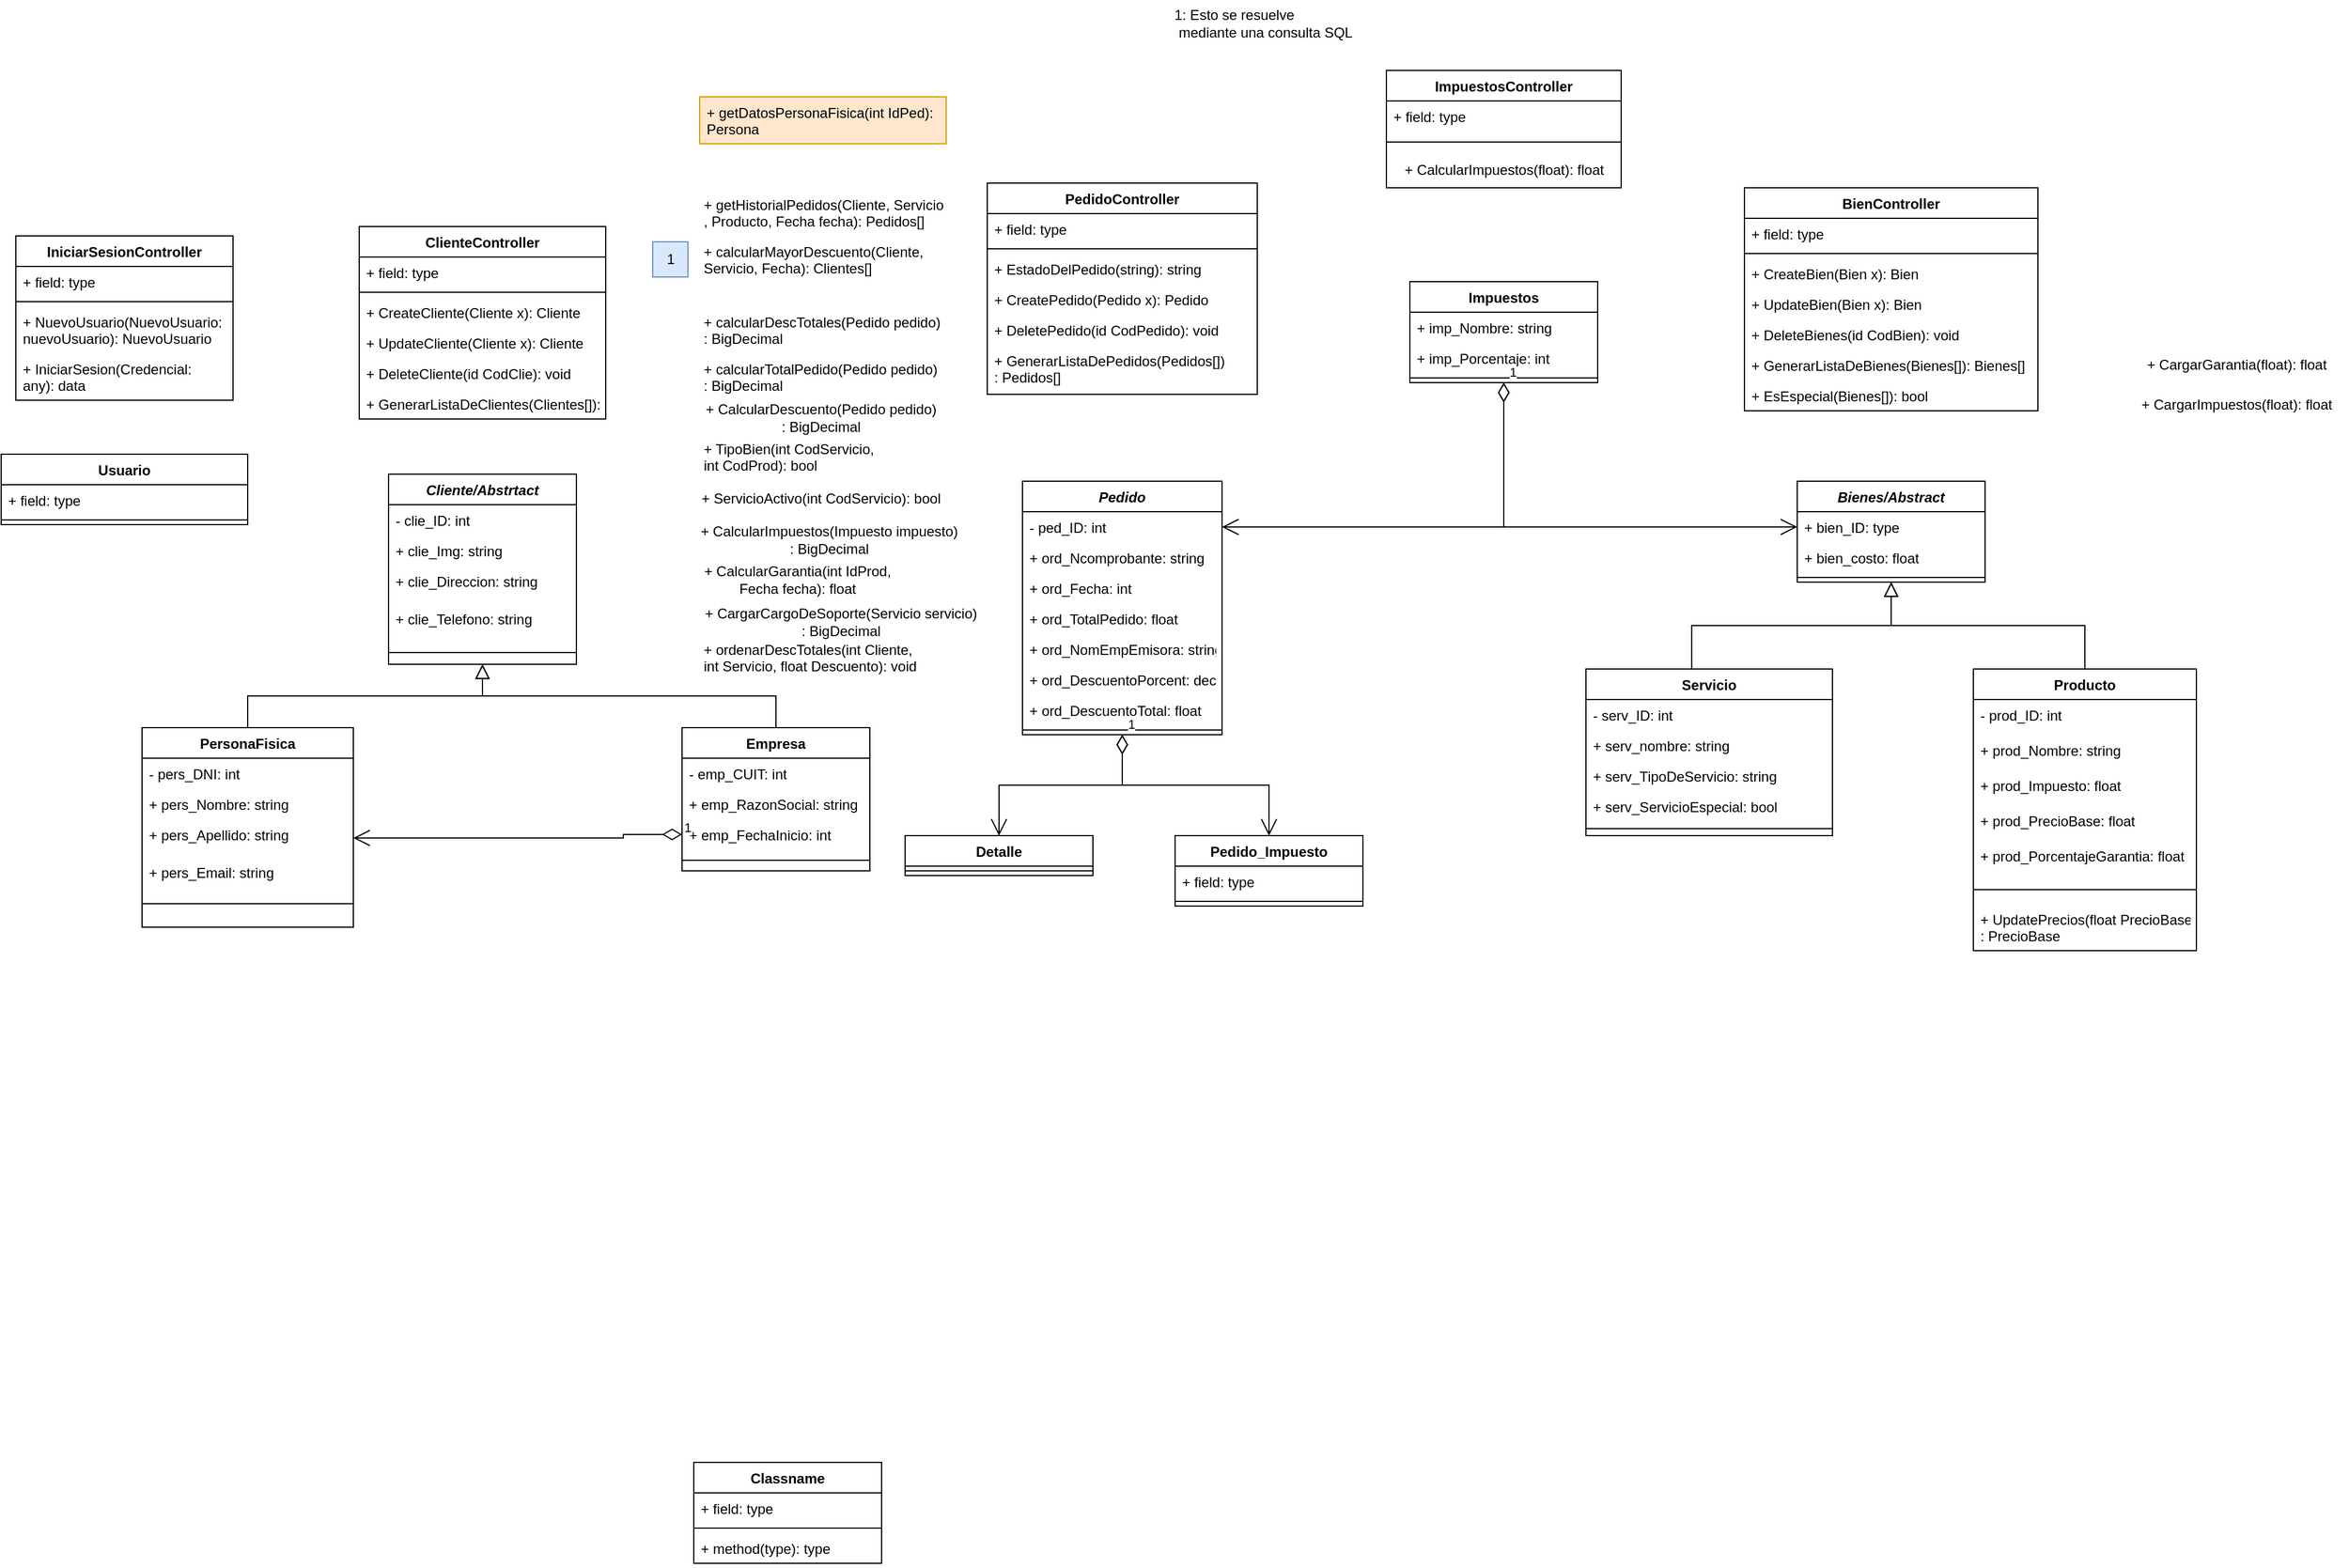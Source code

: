 <mxfile version="20.6.0" type="device"><diagram id="C5RBs43oDa-KdzZeNtuy" name="Proyecto-SistAdministracion"><mxGraphModel dx="2166" dy="1782" grid="1" gridSize="10" guides="1" tooltips="1" connect="1" arrows="1" fold="1" page="1" pageScale="1" pageWidth="827" pageHeight="1169" math="0" shadow="0"><root><mxCell id="WIyWlLk6GJQsqaUBKTNV-0"/><mxCell id="WIyWlLk6GJQsqaUBKTNV-1" parent="WIyWlLk6GJQsqaUBKTNV-0"/><mxCell id="zkfFHV4jXpPFQw0GAbJ--0" value="Cliente/Abstrtact" style="swimlane;fontStyle=3;align=center;verticalAlign=top;childLayout=stackLayout;horizontal=1;startSize=26;horizontalStack=0;resizeParent=1;resizeLast=0;collapsible=1;marginBottom=0;rounded=0;shadow=0;strokeWidth=1;" parent="WIyWlLk6GJQsqaUBKTNV-1" vertex="1"><mxGeometry x="180" y="4" width="160" height="162" as="geometry"><mxRectangle x="230" y="140" width="160" height="26" as="alternateBounds"/></mxGeometry></mxCell><mxCell id="zkfFHV4jXpPFQw0GAbJ--1" value="- clie_ID: int&#10;" style="text;align=left;verticalAlign=top;spacingLeft=4;spacingRight=4;overflow=hidden;rotatable=0;points=[[0,0.5],[1,0.5]];portConstraint=eastwest;" parent="zkfFHV4jXpPFQw0GAbJ--0" vertex="1"><mxGeometry y="26" width="160" height="26" as="geometry"/></mxCell><mxCell id="AiGatgj8l9ZK7ls89pq--1" value="+ clie_Img: string" style="text;align=left;verticalAlign=top;spacingLeft=4;spacingRight=4;overflow=hidden;rotatable=0;points=[[0,0.5],[1,0.5]];portConstraint=eastwest;rounded=0;shadow=0;html=0;" parent="zkfFHV4jXpPFQw0GAbJ--0" vertex="1"><mxGeometry y="52" width="160" height="26" as="geometry"/></mxCell><mxCell id="AiGatgj8l9ZK7ls89pq--49" value="+ clie_Direccion: string" style="text;align=left;verticalAlign=top;spacingLeft=4;spacingRight=4;overflow=hidden;rotatable=0;points=[[0,0.5],[1,0.5]];portConstraint=eastwest;rounded=0;shadow=0;html=0;" parent="zkfFHV4jXpPFQw0GAbJ--0" vertex="1"><mxGeometry y="78" width="160" height="32" as="geometry"/></mxCell><mxCell id="AiGatgj8l9ZK7ls89pq--50" value="+ clie_Telefono: string" style="text;align=left;verticalAlign=top;spacingLeft=4;spacingRight=4;overflow=hidden;rotatable=0;points=[[0,0.5],[1,0.5]];portConstraint=eastwest;rounded=0;shadow=0;html=0;" parent="zkfFHV4jXpPFQw0GAbJ--0" vertex="1"><mxGeometry y="110" width="160" height="32" as="geometry"/></mxCell><mxCell id="zkfFHV4jXpPFQw0GAbJ--4" value="" style="line;html=1;strokeWidth=1;align=left;verticalAlign=middle;spacingTop=-1;spacingLeft=3;spacingRight=3;rotatable=0;labelPosition=right;points=[];portConstraint=eastwest;" parent="zkfFHV4jXpPFQw0GAbJ--0" vertex="1"><mxGeometry y="142" width="160" height="20" as="geometry"/></mxCell><mxCell id="zkfFHV4jXpPFQw0GAbJ--6" value="PersonaFisica" style="swimlane;fontStyle=1;align=center;verticalAlign=top;childLayout=stackLayout;horizontal=1;startSize=26;horizontalStack=0;resizeParent=1;resizeLast=0;collapsible=1;marginBottom=0;rounded=0;shadow=0;strokeWidth=1;" parent="WIyWlLk6GJQsqaUBKTNV-1" vertex="1"><mxGeometry x="-30" y="220" width="180" height="170" as="geometry"><mxRectangle x="130" y="380" width="160" height="26" as="alternateBounds"/></mxGeometry></mxCell><mxCell id="zkfFHV4jXpPFQw0GAbJ--7" value="- pers_DNI: int" style="text;align=left;verticalAlign=top;spacingLeft=4;spacingRight=4;overflow=hidden;rotatable=0;points=[[0,0.5],[1,0.5]];portConstraint=eastwest;" parent="zkfFHV4jXpPFQw0GAbJ--6" vertex="1"><mxGeometry y="26" width="180" height="26" as="geometry"/></mxCell><mxCell id="zkfFHV4jXpPFQw0GAbJ--8" value="+ pers_Nombre: string&#10;" style="text;align=left;verticalAlign=top;spacingLeft=4;spacingRight=4;overflow=hidden;rotatable=0;points=[[0,0.5],[1,0.5]];portConstraint=eastwest;rounded=0;shadow=0;html=0;" parent="zkfFHV4jXpPFQw0GAbJ--6" vertex="1"><mxGeometry y="52" width="180" height="26" as="geometry"/></mxCell><mxCell id="5gm0zi4mU-rT-3trG-L8-44" value="+ pers_Apellido: string" style="text;align=left;verticalAlign=top;spacingLeft=4;spacingRight=4;overflow=hidden;rotatable=0;points=[[0,0.5],[1,0.5]];portConstraint=eastwest;rounded=0;shadow=0;html=0;" parent="zkfFHV4jXpPFQw0GAbJ--6" vertex="1"><mxGeometry y="78" width="180" height="32" as="geometry"/></mxCell><mxCell id="iXPvJ2cGarNtx-yGcw_l-6" value="+ pers_Email: string" style="text;align=left;verticalAlign=top;spacingLeft=4;spacingRight=4;overflow=hidden;rotatable=0;points=[[0,0.5],[1,0.5]];portConstraint=eastwest;rounded=0;shadow=0;html=0;" parent="zkfFHV4jXpPFQw0GAbJ--6" vertex="1"><mxGeometry y="110" width="180" height="32" as="geometry"/></mxCell><mxCell id="zkfFHV4jXpPFQw0GAbJ--9" value="" style="line;html=1;strokeWidth=1;align=left;verticalAlign=middle;spacingTop=-1;spacingLeft=3;spacingRight=3;rotatable=0;labelPosition=right;points=[];portConstraint=eastwest;" parent="zkfFHV4jXpPFQw0GAbJ--6" vertex="1"><mxGeometry y="142" width="180" height="16" as="geometry"/></mxCell><mxCell id="zkfFHV4jXpPFQw0GAbJ--12" value="" style="endArrow=block;endSize=10;endFill=0;shadow=0;strokeWidth=1;rounded=0;edgeStyle=elbowEdgeStyle;elbow=vertical;" parent="WIyWlLk6GJQsqaUBKTNV-1" source="zkfFHV4jXpPFQw0GAbJ--6" target="zkfFHV4jXpPFQw0GAbJ--0" edge="1"><mxGeometry width="160" relative="1" as="geometry"><mxPoint x="160" y="93" as="sourcePoint"/><mxPoint x="160" y="93" as="targetPoint"/></mxGeometry></mxCell><mxCell id="zkfFHV4jXpPFQw0GAbJ--13" value="Empresa" style="swimlane;fontStyle=1;align=center;verticalAlign=top;childLayout=stackLayout;horizontal=1;startSize=26;horizontalStack=0;resizeParent=1;resizeLast=0;collapsible=1;marginBottom=0;rounded=0;shadow=0;strokeWidth=1;" parent="WIyWlLk6GJQsqaUBKTNV-1" vertex="1"><mxGeometry x="430" y="220" width="160" height="122" as="geometry"><mxRectangle x="340" y="380" width="170" height="26" as="alternateBounds"/></mxGeometry></mxCell><mxCell id="zkfFHV4jXpPFQw0GAbJ--14" value="- emp_CUIT: int" style="text;align=left;verticalAlign=top;spacingLeft=4;spacingRight=4;overflow=hidden;rotatable=0;points=[[0,0.5],[1,0.5]];portConstraint=eastwest;" parent="zkfFHV4jXpPFQw0GAbJ--13" vertex="1"><mxGeometry y="26" width="160" height="26" as="geometry"/></mxCell><mxCell id="5gm0zi4mU-rT-3trG-L8-45" value="+ emp_RazonSocial: string" style="text;align=left;verticalAlign=top;spacingLeft=4;spacingRight=4;overflow=hidden;rotatable=0;points=[[0,0.5],[1,0.5]];portConstraint=eastwest;" parent="zkfFHV4jXpPFQw0GAbJ--13" vertex="1"><mxGeometry y="52" width="160" height="26" as="geometry"/></mxCell><mxCell id="5gm0zi4mU-rT-3trG-L8-46" value="+ emp_FechaInicio: int" style="text;align=left;verticalAlign=top;spacingLeft=4;spacingRight=4;overflow=hidden;rotatable=0;points=[[0,0.5],[1,0.5]];portConstraint=eastwest;" parent="zkfFHV4jXpPFQw0GAbJ--13" vertex="1"><mxGeometry y="78" width="160" height="26" as="geometry"/></mxCell><mxCell id="zkfFHV4jXpPFQw0GAbJ--15" value="" style="line;html=1;strokeWidth=1;align=left;verticalAlign=middle;spacingTop=-1;spacingLeft=3;spacingRight=3;rotatable=0;labelPosition=right;points=[];portConstraint=eastwest;" parent="zkfFHV4jXpPFQw0GAbJ--13" vertex="1"><mxGeometry y="104" width="160" height="18" as="geometry"/></mxCell><mxCell id="zkfFHV4jXpPFQw0GAbJ--16" value="" style="endArrow=block;endSize=10;endFill=0;shadow=0;strokeWidth=1;rounded=0;edgeStyle=elbowEdgeStyle;elbow=vertical;" parent="WIyWlLk6GJQsqaUBKTNV-1" source="zkfFHV4jXpPFQw0GAbJ--13" target="zkfFHV4jXpPFQw0GAbJ--0" edge="1"><mxGeometry width="160" relative="1" as="geometry"><mxPoint x="170" y="263" as="sourcePoint"/><mxPoint x="270" y="161" as="targetPoint"/></mxGeometry></mxCell><mxCell id="zkfFHV4jXpPFQw0GAbJ--17" value="Servicio" style="swimlane;fontStyle=1;align=center;verticalAlign=top;childLayout=stackLayout;horizontal=1;startSize=26;horizontalStack=0;resizeParent=1;resizeLast=0;collapsible=1;marginBottom=0;rounded=0;shadow=0;strokeWidth=1;" parent="WIyWlLk6GJQsqaUBKTNV-1" vertex="1"><mxGeometry x="1200" y="170" width="210" height="142" as="geometry"><mxRectangle x="550" y="140" width="160" height="26" as="alternateBounds"/></mxGeometry></mxCell><mxCell id="5gm0zi4mU-rT-3trG-L8-47" value="- serv_ID: int" style="text;align=left;verticalAlign=top;spacingLeft=4;spacingRight=4;overflow=hidden;rotatable=0;points=[[0,0.5],[1,0.5]];portConstraint=eastwest;rounded=0;shadow=0;html=0;" parent="zkfFHV4jXpPFQw0GAbJ--17" vertex="1"><mxGeometry y="26" width="210" height="26" as="geometry"/></mxCell><mxCell id="zkfFHV4jXpPFQw0GAbJ--18" value="+ serv_nombre: string" style="text;align=left;verticalAlign=top;spacingLeft=4;spacingRight=4;overflow=hidden;rotatable=0;points=[[0,0.5],[1,0.5]];portConstraint=eastwest;" parent="zkfFHV4jXpPFQw0GAbJ--17" vertex="1"><mxGeometry y="52" width="210" height="26" as="geometry"/></mxCell><mxCell id="zkfFHV4jXpPFQw0GAbJ--19" value="+ serv_TipoDeServicio: string" style="text;align=left;verticalAlign=top;spacingLeft=4;spacingRight=4;overflow=hidden;rotatable=0;points=[[0,0.5],[1,0.5]];portConstraint=eastwest;rounded=0;shadow=0;html=0;" parent="zkfFHV4jXpPFQw0GAbJ--17" vertex="1"><mxGeometry y="78" width="210" height="26" as="geometry"/></mxCell><mxCell id="5gm0zi4mU-rT-3trG-L8-48" value="+ serv_ServicioEspecial: bool" style="text;align=left;verticalAlign=top;spacingLeft=4;spacingRight=4;overflow=hidden;rotatable=0;points=[[0,0.5],[1,0.5]];portConstraint=eastwest;rounded=0;shadow=0;html=0;" parent="zkfFHV4jXpPFQw0GAbJ--17" vertex="1"><mxGeometry y="104" width="210" height="26" as="geometry"/></mxCell><mxCell id="zkfFHV4jXpPFQw0GAbJ--23" value="" style="line;html=1;strokeWidth=1;align=left;verticalAlign=middle;spacingTop=-1;spacingLeft=3;spacingRight=3;rotatable=0;labelPosition=right;points=[];portConstraint=eastwest;" parent="zkfFHV4jXpPFQw0GAbJ--17" vertex="1"><mxGeometry y="130" width="210" height="12" as="geometry"/></mxCell><mxCell id="5gm0zi4mU-rT-3trG-L8-4" value="Producto" style="swimlane;fontStyle=1;align=center;verticalAlign=top;childLayout=stackLayout;horizontal=1;startSize=26;horizontalStack=0;resizeParent=1;resizeParentMax=0;resizeLast=0;collapsible=1;marginBottom=0;" parent="WIyWlLk6GJQsqaUBKTNV-1" vertex="1"><mxGeometry x="1530" y="170" width="190" height="240" as="geometry"/></mxCell><mxCell id="5gm0zi4mU-rT-3trG-L8-5" value="- prod_ID: int&#10;" style="text;strokeColor=none;fillColor=none;align=left;verticalAlign=top;spacingLeft=4;spacingRight=4;overflow=hidden;rotatable=0;points=[[0,0.5],[1,0.5]];portConstraint=eastwest;" parent="5gm0zi4mU-rT-3trG-L8-4" vertex="1"><mxGeometry y="26" width="190" height="30" as="geometry"/></mxCell><mxCell id="5gm0zi4mU-rT-3trG-L8-49" value="+ prod_Nombre: string" style="text;strokeColor=none;fillColor=none;align=left;verticalAlign=top;spacingLeft=4;spacingRight=4;overflow=hidden;rotatable=0;points=[[0,0.5],[1,0.5]];portConstraint=eastwest;" parent="5gm0zi4mU-rT-3trG-L8-4" vertex="1"><mxGeometry y="56" width="190" height="30" as="geometry"/></mxCell><mxCell id="5gm0zi4mU-rT-3trG-L8-50" value="+ prod_Impuesto: float" style="text;strokeColor=none;fillColor=none;align=left;verticalAlign=top;spacingLeft=4;spacingRight=4;overflow=hidden;rotatable=0;points=[[0,0.5],[1,0.5]];portConstraint=eastwest;" parent="5gm0zi4mU-rT-3trG-L8-4" vertex="1"><mxGeometry y="86" width="190" height="30" as="geometry"/></mxCell><mxCell id="5gm0zi4mU-rT-3trG-L8-51" value="+ prod_PrecioBase: float" style="text;strokeColor=none;fillColor=none;align=left;verticalAlign=top;spacingLeft=4;spacingRight=4;overflow=hidden;rotatable=0;points=[[0,0.5],[1,0.5]];portConstraint=eastwest;" parent="5gm0zi4mU-rT-3trG-L8-4" vertex="1"><mxGeometry y="116" width="190" height="30" as="geometry"/></mxCell><mxCell id="iXPvJ2cGarNtx-yGcw_l-8" value="+ prod_PorcentajeGarantia: float" style="text;strokeColor=none;fillColor=none;align=left;verticalAlign=top;spacingLeft=4;spacingRight=4;overflow=hidden;rotatable=0;points=[[0,0.5],[1,0.5]];portConstraint=eastwest;" parent="5gm0zi4mU-rT-3trG-L8-4" vertex="1"><mxGeometry y="146" width="190" height="30" as="geometry"/></mxCell><mxCell id="5gm0zi4mU-rT-3trG-L8-6" value="" style="line;strokeWidth=1;fillColor=none;align=left;verticalAlign=middle;spacingTop=-1;spacingLeft=3;spacingRight=3;rotatable=0;labelPosition=right;points=[];portConstraint=eastwest;strokeColor=inherit;pointerEvents=0;" parent="5gm0zi4mU-rT-3trG-L8-4" vertex="1"><mxGeometry y="176" width="190" height="24" as="geometry"/></mxCell><mxCell id="5gm0zi4mU-rT-3trG-L8-43" value="+ UpdatePrecios(float PrecioBase)&#10;: PrecioBase" style="text;strokeColor=none;fillColor=none;align=left;verticalAlign=top;spacingLeft=4;spacingRight=4;overflow=hidden;rotatable=0;points=[[0,0.5],[1,0.5]];portConstraint=eastwest;pointerEvents=0;strokeWidth=1;" parent="5gm0zi4mU-rT-3trG-L8-4" vertex="1"><mxGeometry y="200" width="190" height="40" as="geometry"/></mxCell><mxCell id="5gm0zi4mU-rT-3trG-L8-13" value="Pedido" style="swimlane;fontStyle=3;align=center;verticalAlign=top;childLayout=stackLayout;horizontal=1;startSize=26;horizontalStack=0;resizeParent=1;resizeParentMax=0;resizeLast=0;collapsible=1;marginBottom=0;" parent="WIyWlLk6GJQsqaUBKTNV-1" vertex="1"><mxGeometry x="720" y="10" width="170" height="216" as="geometry"/></mxCell><mxCell id="5gm0zi4mU-rT-3trG-L8-14" value="- ped_ID: int" style="text;strokeColor=none;fillColor=none;align=left;verticalAlign=top;spacingLeft=4;spacingRight=4;overflow=hidden;rotatable=0;points=[[0,0.5],[1,0.5]];portConstraint=eastwest;" parent="5gm0zi4mU-rT-3trG-L8-13" vertex="1"><mxGeometry y="26" width="170" height="26" as="geometry"/></mxCell><mxCell id="iXPvJ2cGarNtx-yGcw_l-10" value="+ ord_Ncomprobante: string" style="text;strokeColor=none;fillColor=none;align=left;verticalAlign=top;spacingLeft=4;spacingRight=4;overflow=hidden;rotatable=0;points=[[0,0.5],[1,0.5]];portConstraint=eastwest;" parent="5gm0zi4mU-rT-3trG-L8-13" vertex="1"><mxGeometry y="52" width="170" height="26" as="geometry"/></mxCell><mxCell id="AiGatgj8l9ZK7ls89pq--44" value="+ ord_Fecha: int" style="text;strokeColor=none;fillColor=none;align=left;verticalAlign=top;spacingLeft=4;spacingRight=4;overflow=hidden;rotatable=0;points=[[0,0.5],[1,0.5]];portConstraint=eastwest;" parent="5gm0zi4mU-rT-3trG-L8-13" vertex="1"><mxGeometry y="78" width="170" height="26" as="geometry"/></mxCell><mxCell id="AiGatgj8l9ZK7ls89pq--46" value="+ ord_TotalPedido: float" style="text;strokeColor=none;fillColor=none;align=left;verticalAlign=top;spacingLeft=4;spacingRight=4;overflow=hidden;rotatable=0;points=[[0,0.5],[1,0.5]];portConstraint=eastwest;" parent="5gm0zi4mU-rT-3trG-L8-13" vertex="1"><mxGeometry y="104" width="170" height="26" as="geometry"/></mxCell><mxCell id="AiGatgj8l9ZK7ls89pq--47" value="+ ord_NomEmpEmisora: string" style="text;strokeColor=none;fillColor=none;align=left;verticalAlign=top;spacingLeft=4;spacingRight=4;overflow=hidden;rotatable=0;points=[[0,0.5],[1,0.5]];portConstraint=eastwest;" parent="5gm0zi4mU-rT-3trG-L8-13" vertex="1"><mxGeometry y="130" width="170" height="26" as="geometry"/></mxCell><mxCell id="AiGatgj8l9ZK7ls89pq--48" value="+ ord_DescuentoPorcent: decimal" style="text;strokeColor=none;fillColor=none;align=left;verticalAlign=top;spacingLeft=4;spacingRight=4;overflow=hidden;rotatable=0;points=[[0,0.5],[1,0.5]];portConstraint=eastwest;" parent="5gm0zi4mU-rT-3trG-L8-13" vertex="1"><mxGeometry y="156" width="170" height="26" as="geometry"/></mxCell><mxCell id="AiGatgj8l9ZK7ls89pq--45" value="+ ord_DescuentoTotal: float" style="text;strokeColor=none;fillColor=none;align=left;verticalAlign=top;spacingLeft=4;spacingRight=4;overflow=hidden;rotatable=0;points=[[0,0.5],[1,0.5]];portConstraint=eastwest;" parent="5gm0zi4mU-rT-3trG-L8-13" vertex="1"><mxGeometry y="182" width="170" height="26" as="geometry"/></mxCell><mxCell id="5gm0zi4mU-rT-3trG-L8-15" value="" style="line;strokeWidth=1;fillColor=none;align=left;verticalAlign=middle;spacingTop=-1;spacingLeft=3;spacingRight=3;rotatable=0;labelPosition=right;points=[];portConstraint=eastwest;strokeColor=inherit;" parent="5gm0zi4mU-rT-3trG-L8-13" vertex="1"><mxGeometry y="208" width="170" height="8" as="geometry"/></mxCell><mxCell id="5gm0zi4mU-rT-3trG-L8-40" value="Impuestos" style="swimlane;fontStyle=1;align=center;verticalAlign=top;childLayout=stackLayout;horizontal=1;startSize=26;horizontalStack=0;resizeParent=1;resizeParentMax=0;resizeLast=0;collapsible=1;marginBottom=0;pointerEvents=0;strokeWidth=1;fillColor=none;" parent="WIyWlLk6GJQsqaUBKTNV-1" vertex="1"><mxGeometry x="1050" y="-160" width="160" height="86" as="geometry"/></mxCell><mxCell id="5gm0zi4mU-rT-3trG-L8-41" value="+ imp_Nombre: string" style="text;strokeColor=none;fillColor=none;align=left;verticalAlign=top;spacingLeft=4;spacingRight=4;overflow=hidden;rotatable=0;points=[[0,0.5],[1,0.5]];portConstraint=eastwest;pointerEvents=0;strokeWidth=1;" parent="5gm0zi4mU-rT-3trG-L8-40" vertex="1"><mxGeometry y="26" width="160" height="26" as="geometry"/></mxCell><mxCell id="8u85dSnQwKm9epqkSCEL-0" value="+ imp_Porcentaje: int" style="text;strokeColor=none;fillColor=none;align=left;verticalAlign=top;spacingLeft=4;spacingRight=4;overflow=hidden;rotatable=0;points=[[0,0.5],[1,0.5]];portConstraint=eastwest;pointerEvents=0;strokeWidth=1;" parent="5gm0zi4mU-rT-3trG-L8-40" vertex="1"><mxGeometry y="52" width="160" height="26" as="geometry"/></mxCell><mxCell id="5gm0zi4mU-rT-3trG-L8-42" value="" style="line;strokeWidth=1;fillColor=none;align=left;verticalAlign=middle;spacingTop=-1;spacingLeft=3;spacingRight=3;rotatable=0;labelPosition=right;points=[];portConstraint=eastwest;strokeColor=inherit;pointerEvents=0;" parent="5gm0zi4mU-rT-3trG-L8-40" vertex="1"><mxGeometry y="78" width="160" height="8" as="geometry"/></mxCell><mxCell id="5gm0zi4mU-rT-3trG-L8-52" value="Bienes/Abstract" style="swimlane;fontStyle=3;align=center;verticalAlign=top;childLayout=stackLayout;horizontal=1;startSize=26;horizontalStack=0;resizeParent=1;resizeParentMax=0;resizeLast=0;collapsible=1;marginBottom=0;pointerEvents=0;strokeWidth=1;fillColor=none;" parent="WIyWlLk6GJQsqaUBKTNV-1" vertex="1"><mxGeometry x="1380" y="10" width="160" height="86" as="geometry"/></mxCell><mxCell id="5gm0zi4mU-rT-3trG-L8-53" value="+ bien_ID: type" style="text;strokeColor=none;fillColor=none;align=left;verticalAlign=top;spacingLeft=4;spacingRight=4;overflow=hidden;rotatable=0;points=[[0,0.5],[1,0.5]];portConstraint=eastwest;pointerEvents=0;strokeWidth=1;" parent="5gm0zi4mU-rT-3trG-L8-52" vertex="1"><mxGeometry y="26" width="160" height="26" as="geometry"/></mxCell><mxCell id="iXPvJ2cGarNtx-yGcw_l-7" value="+ bien_costo: float" style="text;strokeColor=none;fillColor=none;align=left;verticalAlign=top;spacingLeft=4;spacingRight=4;overflow=hidden;rotatable=0;points=[[0,0.5],[1,0.5]];portConstraint=eastwest;pointerEvents=0;strokeWidth=1;" parent="5gm0zi4mU-rT-3trG-L8-52" vertex="1"><mxGeometry y="52" width="160" height="26" as="geometry"/></mxCell><mxCell id="5gm0zi4mU-rT-3trG-L8-54" value="" style="line;strokeWidth=1;fillColor=none;align=left;verticalAlign=middle;spacingTop=-1;spacingLeft=3;spacingRight=3;rotatable=0;labelPosition=right;points=[];portConstraint=eastwest;strokeColor=inherit;pointerEvents=0;" parent="5gm0zi4mU-rT-3trG-L8-52" vertex="1"><mxGeometry y="78" width="160" height="8" as="geometry"/></mxCell><mxCell id="5gm0zi4mU-rT-3trG-L8-60" value="1" style="endArrow=open;html=1;endSize=12;startArrow=diamondThin;startSize=14;startFill=0;edgeStyle=orthogonalEdgeStyle;align=left;verticalAlign=bottom;rounded=0;entryX=1;entryY=0.5;entryDx=0;entryDy=0;exitX=0;exitY=0.5;exitDx=0;exitDy=0;" parent="WIyWlLk6GJQsqaUBKTNV-1" source="5gm0zi4mU-rT-3trG-L8-46" target="5gm0zi4mU-rT-3trG-L8-44" edge="1"><mxGeometry x="-1" y="3" relative="1" as="geometry"><mxPoint x="320" y="250" as="sourcePoint"/><mxPoint x="280" y="300" as="targetPoint"/><Array as="points"><mxPoint x="380" y="311"/><mxPoint x="380" y="314"/></Array></mxGeometry></mxCell><mxCell id="iXPvJ2cGarNtx-yGcw_l-9" value="Detalle" style="swimlane;fontStyle=1;align=center;verticalAlign=top;childLayout=stackLayout;horizontal=1;startSize=26;horizontalStack=0;resizeParent=1;resizeParentMax=0;resizeLast=0;collapsible=1;marginBottom=0;" parent="WIyWlLk6GJQsqaUBKTNV-1" vertex="1"><mxGeometry x="620" y="312" width="160" height="34" as="geometry"/></mxCell><mxCell id="iXPvJ2cGarNtx-yGcw_l-11" value="" style="line;strokeWidth=1;fillColor=none;align=left;verticalAlign=middle;spacingTop=-1;spacingLeft=3;spacingRight=3;rotatable=0;labelPosition=right;points=[];portConstraint=eastwest;strokeColor=inherit;" parent="iXPvJ2cGarNtx-yGcw_l-9" vertex="1"><mxGeometry y="26" width="160" height="8" as="geometry"/></mxCell><mxCell id="iXPvJ2cGarNtx-yGcw_l-13" value="1" style="endArrow=open;html=1;endSize=12;startArrow=diamondThin;startSize=14;startFill=0;edgeStyle=orthogonalEdgeStyle;align=left;verticalAlign=bottom;rounded=0;" parent="WIyWlLk6GJQsqaUBKTNV-1" source="5gm0zi4mU-rT-3trG-L8-13" target="iXPvJ2cGarNtx-yGcw_l-9" edge="1"><mxGeometry x="-1" y="3" relative="1" as="geometry"><mxPoint x="400" y="320" as="sourcePoint"/><mxPoint x="560" y="320" as="targetPoint"/></mxGeometry></mxCell><mxCell id="iXPvJ2cGarNtx-yGcw_l-14" value="Pedido_Impuesto" style="swimlane;fontStyle=1;align=center;verticalAlign=top;childLayout=stackLayout;horizontal=1;startSize=26;horizontalStack=0;resizeParent=1;resizeParentMax=0;resizeLast=0;collapsible=1;marginBottom=0;" parent="WIyWlLk6GJQsqaUBKTNV-1" vertex="1"><mxGeometry x="850" y="312" width="160" height="60" as="geometry"/></mxCell><mxCell id="iXPvJ2cGarNtx-yGcw_l-15" value="+ field: type" style="text;strokeColor=none;fillColor=none;align=left;verticalAlign=top;spacingLeft=4;spacingRight=4;overflow=hidden;rotatable=0;points=[[0,0.5],[1,0.5]];portConstraint=eastwest;" parent="iXPvJ2cGarNtx-yGcw_l-14" vertex="1"><mxGeometry y="26" width="160" height="26" as="geometry"/></mxCell><mxCell id="iXPvJ2cGarNtx-yGcw_l-16" value="" style="line;strokeWidth=1;fillColor=none;align=left;verticalAlign=middle;spacingTop=-1;spacingLeft=3;spacingRight=3;rotatable=0;labelPosition=right;points=[];portConstraint=eastwest;strokeColor=inherit;" parent="iXPvJ2cGarNtx-yGcw_l-14" vertex="1"><mxGeometry y="52" width="160" height="8" as="geometry"/></mxCell><mxCell id="iXPvJ2cGarNtx-yGcw_l-18" value="1" style="endArrow=open;html=1;endSize=12;startArrow=diamondThin;startSize=14;startFill=0;edgeStyle=orthogonalEdgeStyle;align=left;verticalAlign=bottom;rounded=0;entryX=0.5;entryY=0;entryDx=0;entryDy=0;" parent="WIyWlLk6GJQsqaUBKTNV-1" source="5gm0zi4mU-rT-3trG-L8-13" target="iXPvJ2cGarNtx-yGcw_l-14" edge="1"><mxGeometry x="-1" y="3" relative="1" as="geometry"><mxPoint x="400" y="320" as="sourcePoint"/><mxPoint x="560" y="320" as="targetPoint"/></mxGeometry></mxCell><mxCell id="iXPvJ2cGarNtx-yGcw_l-19" value="Usuario" style="swimlane;fontStyle=1;align=center;verticalAlign=top;childLayout=stackLayout;horizontal=1;startSize=26;horizontalStack=0;resizeParent=1;resizeParentMax=0;resizeLast=0;collapsible=1;marginBottom=0;" parent="WIyWlLk6GJQsqaUBKTNV-1" vertex="1"><mxGeometry x="-150" y="-13" width="210" height="60" as="geometry"/></mxCell><mxCell id="iXPvJ2cGarNtx-yGcw_l-20" value="+ field: type" style="text;strokeColor=none;fillColor=none;align=left;verticalAlign=top;spacingLeft=4;spacingRight=4;overflow=hidden;rotatable=0;points=[[0,0.5],[1,0.5]];portConstraint=eastwest;" parent="iXPvJ2cGarNtx-yGcw_l-19" vertex="1"><mxGeometry y="26" width="210" height="26" as="geometry"/></mxCell><mxCell id="iXPvJ2cGarNtx-yGcw_l-21" value="" style="line;strokeWidth=1;fillColor=none;align=left;verticalAlign=middle;spacingTop=-1;spacingLeft=3;spacingRight=3;rotatable=0;labelPosition=right;points=[];portConstraint=eastwest;strokeColor=inherit;" parent="iXPvJ2cGarNtx-yGcw_l-19" vertex="1"><mxGeometry y="52" width="210" height="8" as="geometry"/></mxCell><mxCell id="iXPvJ2cGarNtx-yGcw_l-23" value="PedidoController" style="swimlane;fontStyle=1;align=center;verticalAlign=top;childLayout=stackLayout;horizontal=1;startSize=26;horizontalStack=0;resizeParent=1;resizeParentMax=0;resizeLast=0;collapsible=1;marginBottom=0;" parent="WIyWlLk6GJQsqaUBKTNV-1" vertex="1"><mxGeometry x="690" y="-244" width="230" height="180" as="geometry"/></mxCell><mxCell id="iXPvJ2cGarNtx-yGcw_l-24" value="+ field: type" style="text;strokeColor=none;fillColor=none;align=left;verticalAlign=top;spacingLeft=4;spacingRight=4;overflow=hidden;rotatable=0;points=[[0,0.5],[1,0.5]];portConstraint=eastwest;" parent="iXPvJ2cGarNtx-yGcw_l-23" vertex="1"><mxGeometry y="26" width="230" height="26" as="geometry"/></mxCell><mxCell id="iXPvJ2cGarNtx-yGcw_l-25" value="" style="line;strokeWidth=1;fillColor=none;align=left;verticalAlign=middle;spacingTop=-1;spacingLeft=3;spacingRight=3;rotatable=0;labelPosition=right;points=[];portConstraint=eastwest;strokeColor=inherit;" parent="iXPvJ2cGarNtx-yGcw_l-23" vertex="1"><mxGeometry y="52" width="230" height="8" as="geometry"/></mxCell><mxCell id="AiGatgj8l9ZK7ls89pq--2" value="+ EstadoDelPedido(string): string" style="text;strokeColor=none;fillColor=none;align=left;verticalAlign=top;spacingLeft=4;spacingRight=4;overflow=hidden;rotatable=0;points=[[0,0.5],[1,0.5]];portConstraint=eastwest;" parent="iXPvJ2cGarNtx-yGcw_l-23" vertex="1"><mxGeometry y="60" width="230" height="26" as="geometry"/></mxCell><mxCell id="AiGatgj8l9ZK7ls89pq--13" value="+ CreatePedido(Pedido x): Pedido" style="text;strokeColor=none;fillColor=none;align=left;verticalAlign=top;spacingLeft=4;spacingRight=4;overflow=hidden;rotatable=0;points=[[0,0.5],[1,0.5]];portConstraint=eastwest;" parent="iXPvJ2cGarNtx-yGcw_l-23" vertex="1"><mxGeometry y="86" width="230" height="26" as="geometry"/></mxCell><mxCell id="AiGatgj8l9ZK7ls89pq--14" value="+ DeletePedido(id CodPedido): void" style="text;strokeColor=none;fillColor=none;align=left;verticalAlign=top;spacingLeft=4;spacingRight=4;overflow=hidden;rotatable=0;points=[[0,0.5],[1,0.5]];portConstraint=eastwest;" parent="iXPvJ2cGarNtx-yGcw_l-23" vertex="1"><mxGeometry y="112" width="230" height="26" as="geometry"/></mxCell><mxCell id="AiGatgj8l9ZK7ls89pq--18" value="+ GenerarListaDePedidos(Pedidos[])&#10;: Pedidos[]" style="text;strokeColor=none;fillColor=none;align=left;verticalAlign=top;spacingLeft=4;spacingRight=4;overflow=hidden;rotatable=0;points=[[0,0.5],[1,0.5]];portConstraint=eastwest;" parent="iXPvJ2cGarNtx-yGcw_l-23" vertex="1"><mxGeometry y="138" width="230" height="42" as="geometry"/></mxCell><mxCell id="iXPvJ2cGarNtx-yGcw_l-27" value="ClienteController" style="swimlane;fontStyle=1;align=center;verticalAlign=top;childLayout=stackLayout;horizontal=1;startSize=26;horizontalStack=0;resizeParent=1;resizeParentMax=0;resizeLast=0;collapsible=1;marginBottom=0;" parent="WIyWlLk6GJQsqaUBKTNV-1" vertex="1"><mxGeometry x="155" y="-207" width="210" height="164" as="geometry"/></mxCell><mxCell id="iXPvJ2cGarNtx-yGcw_l-28" value="+ field: type" style="text;strokeColor=none;fillColor=none;align=left;verticalAlign=top;spacingLeft=4;spacingRight=4;overflow=hidden;rotatable=0;points=[[0,0.5],[1,0.5]];portConstraint=eastwest;" parent="iXPvJ2cGarNtx-yGcw_l-27" vertex="1"><mxGeometry y="26" width="210" height="26" as="geometry"/></mxCell><mxCell id="iXPvJ2cGarNtx-yGcw_l-29" value="" style="line;strokeWidth=1;fillColor=none;align=left;verticalAlign=middle;spacingTop=-1;spacingLeft=3;spacingRight=3;rotatable=0;labelPosition=right;points=[];portConstraint=eastwest;strokeColor=inherit;" parent="iXPvJ2cGarNtx-yGcw_l-27" vertex="1"><mxGeometry y="52" width="210" height="8" as="geometry"/></mxCell><mxCell id="AiGatgj8l9ZK7ls89pq--9" value="+ CreateCliente(Cliente x): Cliente" style="text;strokeColor=none;fillColor=none;align=left;verticalAlign=top;spacingLeft=4;spacingRight=4;overflow=hidden;rotatable=0;points=[[0,0.5],[1,0.5]];portConstraint=eastwest;" parent="iXPvJ2cGarNtx-yGcw_l-27" vertex="1"><mxGeometry y="60" width="210" height="26" as="geometry"/></mxCell><mxCell id="AiGatgj8l9ZK7ls89pq--10" value="+ UpdateCliente(Cliente x): Cliente" style="text;strokeColor=none;fillColor=none;align=left;verticalAlign=top;spacingLeft=4;spacingRight=4;overflow=hidden;rotatable=0;points=[[0,0.5],[1,0.5]];portConstraint=eastwest;" parent="iXPvJ2cGarNtx-yGcw_l-27" vertex="1"><mxGeometry y="86" width="210" height="26" as="geometry"/></mxCell><mxCell id="AiGatgj8l9ZK7ls89pq--12" value="+ DeleteCliente(id CodClie): void" style="text;strokeColor=none;fillColor=none;align=left;verticalAlign=top;spacingLeft=4;spacingRight=4;overflow=hidden;rotatable=0;points=[[0,0.5],[1,0.5]];portConstraint=eastwest;" parent="iXPvJ2cGarNtx-yGcw_l-27" vertex="1"><mxGeometry y="112" width="210" height="26" as="geometry"/></mxCell><mxCell id="AiGatgj8l9ZK7ls89pq--11" value="+ GenerarListaDeClientes(Clientes[]): Clientes[]" style="text;strokeColor=none;fillColor=none;align=left;verticalAlign=top;spacingLeft=4;spacingRight=4;overflow=hidden;rotatable=0;points=[[0,0.5],[1,0.5]];portConstraint=eastwest;" parent="iXPvJ2cGarNtx-yGcw_l-27" vertex="1"><mxGeometry y="138" width="210" height="26" as="geometry"/></mxCell><mxCell id="iXPvJ2cGarNtx-yGcw_l-31" value="BienController" style="swimlane;fontStyle=1;align=center;verticalAlign=top;childLayout=stackLayout;horizontal=1;startSize=26;horizontalStack=0;resizeParent=1;resizeParentMax=0;resizeLast=0;collapsible=1;marginBottom=0;" parent="WIyWlLk6GJQsqaUBKTNV-1" vertex="1"><mxGeometry x="1335" y="-240" width="250" height="190" as="geometry"/></mxCell><mxCell id="iXPvJ2cGarNtx-yGcw_l-32" value="+ field: type" style="text;strokeColor=none;fillColor=none;align=left;verticalAlign=top;spacingLeft=4;spacingRight=4;overflow=hidden;rotatable=0;points=[[0,0.5],[1,0.5]];portConstraint=eastwest;" parent="iXPvJ2cGarNtx-yGcw_l-31" vertex="1"><mxGeometry y="26" width="250" height="26" as="geometry"/></mxCell><mxCell id="iXPvJ2cGarNtx-yGcw_l-33" value="" style="line;strokeWidth=1;fillColor=none;align=left;verticalAlign=middle;spacingTop=-1;spacingLeft=3;spacingRight=3;rotatable=0;labelPosition=right;points=[];portConstraint=eastwest;strokeColor=inherit;" parent="iXPvJ2cGarNtx-yGcw_l-31" vertex="1"><mxGeometry y="52" width="250" height="8" as="geometry"/></mxCell><mxCell id="AiGatgj8l9ZK7ls89pq--3" value="+ CreateBien(Bien x): Bien" style="text;strokeColor=none;fillColor=none;align=left;verticalAlign=top;spacingLeft=4;spacingRight=4;overflow=hidden;rotatable=0;points=[[0,0.5],[1,0.5]];portConstraint=eastwest;" parent="iXPvJ2cGarNtx-yGcw_l-31" vertex="1"><mxGeometry y="60" width="250" height="26" as="geometry"/></mxCell><mxCell id="AiGatgj8l9ZK7ls89pq--4" value="+ UpdateBien(Bien x): Bien" style="text;strokeColor=none;fillColor=none;align=left;verticalAlign=top;spacingLeft=4;spacingRight=4;overflow=hidden;rotatable=0;points=[[0,0.5],[1,0.5]];portConstraint=eastwest;" parent="iXPvJ2cGarNtx-yGcw_l-31" vertex="1"><mxGeometry y="86" width="250" height="26" as="geometry"/></mxCell><mxCell id="iXPvJ2cGarNtx-yGcw_l-12" value="+ DeleteBienes(id CodBien): void" style="text;strokeColor=none;fillColor=none;align=left;verticalAlign=top;spacingLeft=4;spacingRight=4;overflow=hidden;rotatable=0;points=[[0,0.5],[1,0.5]];portConstraint=eastwest;" parent="iXPvJ2cGarNtx-yGcw_l-31" vertex="1"><mxGeometry y="112" width="250" height="26" as="geometry"/></mxCell><mxCell id="AiGatgj8l9ZK7ls89pq--5" value="+ GenerarListaDeBienes(Bienes[]): Bienes[]" style="text;strokeColor=none;fillColor=none;align=left;verticalAlign=top;spacingLeft=4;spacingRight=4;overflow=hidden;rotatable=0;points=[[0,0.5],[1,0.5]];portConstraint=eastwest;" parent="iXPvJ2cGarNtx-yGcw_l-31" vertex="1"><mxGeometry y="138" width="250" height="26" as="geometry"/></mxCell><mxCell id="iXPvJ2cGarNtx-yGcw_l-42" value="+ EsEspecial(Bienes[]): bool" style="text;strokeColor=none;fillColor=none;align=left;verticalAlign=top;spacingLeft=4;spacingRight=4;overflow=hidden;rotatable=0;points=[[0,0.5],[1,0.5]];portConstraint=eastwest;" parent="iXPvJ2cGarNtx-yGcw_l-31" vertex="1"><mxGeometry y="164" width="250" height="26" as="geometry"/></mxCell><mxCell id="iXPvJ2cGarNtx-yGcw_l-35" value="IniciarSesionController" style="swimlane;fontStyle=1;align=center;verticalAlign=top;childLayout=stackLayout;horizontal=1;startSize=26;horizontalStack=0;resizeParent=1;resizeParentMax=0;resizeLast=0;collapsible=1;marginBottom=0;" parent="WIyWlLk6GJQsqaUBKTNV-1" vertex="1"><mxGeometry x="-137.5" y="-199" width="185" height="140" as="geometry"/></mxCell><mxCell id="iXPvJ2cGarNtx-yGcw_l-36" value="+ field: type" style="text;strokeColor=none;fillColor=none;align=left;verticalAlign=top;spacingLeft=4;spacingRight=4;overflow=hidden;rotatable=0;points=[[0,0.5],[1,0.5]];portConstraint=eastwest;" parent="iXPvJ2cGarNtx-yGcw_l-35" vertex="1"><mxGeometry y="26" width="185" height="26" as="geometry"/></mxCell><mxCell id="iXPvJ2cGarNtx-yGcw_l-37" value="" style="line;strokeWidth=1;fillColor=none;align=left;verticalAlign=middle;spacingTop=-1;spacingLeft=3;spacingRight=3;rotatable=0;labelPosition=right;points=[];portConstraint=eastwest;strokeColor=inherit;" parent="iXPvJ2cGarNtx-yGcw_l-35" vertex="1"><mxGeometry y="52" width="185" height="8" as="geometry"/></mxCell><mxCell id="AiGatgj8l9ZK7ls89pq--21" value="+ NuevoUsuario(NuevoUsuario: &#10;nuevoUsuario): NuevoUsuario" style="text;strokeColor=none;fillColor=none;align=left;verticalAlign=top;spacingLeft=4;spacingRight=4;overflow=hidden;rotatable=0;points=[[0,0.5],[1,0.5]];portConstraint=eastwest;" parent="iXPvJ2cGarNtx-yGcw_l-35" vertex="1"><mxGeometry y="60" width="185" height="40" as="geometry"/></mxCell><mxCell id="AiGatgj8l9ZK7ls89pq--19" value="+ IniciarSesion(Credencial: &#10;any): data" style="text;strokeColor=none;fillColor=none;align=left;verticalAlign=top;spacingLeft=4;spacingRight=4;overflow=hidden;rotatable=0;points=[[0,0.5],[1,0.5]];portConstraint=eastwest;" parent="iXPvJ2cGarNtx-yGcw_l-35" vertex="1"><mxGeometry y="100" width="185" height="40" as="geometry"/></mxCell><mxCell id="iXPvJ2cGarNtx-yGcw_l-39" value="ImpuestosController" style="swimlane;fontStyle=1;align=center;verticalAlign=top;childLayout=stackLayout;horizontal=1;startSize=26;horizontalStack=0;resizeParent=1;resizeParentMax=0;resizeLast=0;collapsible=1;marginBottom=0;" parent="WIyWlLk6GJQsqaUBKTNV-1" vertex="1"><mxGeometry x="1030" y="-340" width="200" height="100" as="geometry"/></mxCell><mxCell id="iXPvJ2cGarNtx-yGcw_l-40" value="+ field: type" style="text;strokeColor=none;fillColor=none;align=left;verticalAlign=top;spacingLeft=4;spacingRight=4;overflow=hidden;rotatable=0;points=[[0,0.5],[1,0.5]];portConstraint=eastwest;" parent="iXPvJ2cGarNtx-yGcw_l-39" vertex="1"><mxGeometry y="26" width="200" height="26" as="geometry"/></mxCell><mxCell id="iXPvJ2cGarNtx-yGcw_l-41" value="" style="line;strokeWidth=1;fillColor=none;align=left;verticalAlign=middle;spacingTop=-1;spacingLeft=3;spacingRight=3;rotatable=0;labelPosition=right;points=[];portConstraint=eastwest;strokeColor=inherit;" parent="iXPvJ2cGarNtx-yGcw_l-39" vertex="1"><mxGeometry y="52" width="200" height="18" as="geometry"/></mxCell><mxCell id="5gm0zi4mU-rT-3trG-L8-23" value="+ CalcularImpuestos(float): float" style="text;html=1;align=center;verticalAlign=middle;resizable=0;points=[];autosize=1;strokeColor=none;fillColor=none;" parent="iXPvJ2cGarNtx-yGcw_l-39" vertex="1"><mxGeometry y="70" width="200" height="30" as="geometry"/></mxCell><mxCell id="iXPvJ2cGarNtx-yGcw_l-43" value="Classname" style="swimlane;fontStyle=1;align=center;verticalAlign=top;childLayout=stackLayout;horizontal=1;startSize=26;horizontalStack=0;resizeParent=1;resizeParentMax=0;resizeLast=0;collapsible=1;marginBottom=0;" parent="WIyWlLk6GJQsqaUBKTNV-1" vertex="1"><mxGeometry x="440" y="846" width="160" height="86" as="geometry"/></mxCell><mxCell id="iXPvJ2cGarNtx-yGcw_l-44" value="+ field: type" style="text;strokeColor=none;fillColor=none;align=left;verticalAlign=top;spacingLeft=4;spacingRight=4;overflow=hidden;rotatable=0;points=[[0,0.5],[1,0.5]];portConstraint=eastwest;" parent="iXPvJ2cGarNtx-yGcw_l-43" vertex="1"><mxGeometry y="26" width="160" height="26" as="geometry"/></mxCell><mxCell id="iXPvJ2cGarNtx-yGcw_l-45" value="" style="line;strokeWidth=1;fillColor=none;align=left;verticalAlign=middle;spacingTop=-1;spacingLeft=3;spacingRight=3;rotatable=0;labelPosition=right;points=[];portConstraint=eastwest;strokeColor=inherit;" parent="iXPvJ2cGarNtx-yGcw_l-43" vertex="1"><mxGeometry y="52" width="160" height="8" as="geometry"/></mxCell><mxCell id="iXPvJ2cGarNtx-yGcw_l-46" value="+ method(type): type" style="text;strokeColor=none;fillColor=none;align=left;verticalAlign=top;spacingLeft=4;spacingRight=4;overflow=hidden;rotatable=0;points=[[0,0.5],[1,0.5]];portConstraint=eastwest;" parent="iXPvJ2cGarNtx-yGcw_l-43" vertex="1"><mxGeometry y="60" width="160" height="26" as="geometry"/></mxCell><mxCell id="AiGatgj8l9ZK7ls89pq--6" value="+ getHistorialPedidos(Cliente, Servicio&#10;, Producto, Fecha fecha): Pedidos[]" style="text;strokeColor=none;fillColor=none;align=left;verticalAlign=top;spacingLeft=4;spacingRight=4;overflow=hidden;rotatable=0;points=[[0,0.5],[1,0.5]];portConstraint=eastwest;" parent="WIyWlLk6GJQsqaUBKTNV-1" vertex="1"><mxGeometry x="442.5" y="-239" width="220" height="40" as="geometry"/></mxCell><mxCell id="AiGatgj8l9ZK7ls89pq--7" value="+ calcularMayorDescuento(Cliente, &#10;Servicio, Fecha): Clientes[]" style="text;strokeColor=none;fillColor=none;align=left;verticalAlign=top;spacingLeft=4;spacingRight=4;overflow=hidden;rotatable=0;points=[[0,0.5],[1,0.5]];portConstraint=eastwest;" parent="WIyWlLk6GJQsqaUBKTNV-1" vertex="1"><mxGeometry x="442.5" y="-199" width="210" height="40" as="geometry"/></mxCell><mxCell id="AiGatgj8l9ZK7ls89pq--8" value="+ calcularDescTotales(Pedido pedido)&#10;: BigDecimal" style="text;strokeColor=none;fillColor=none;align=left;verticalAlign=top;spacingLeft=4;spacingRight=4;overflow=hidden;rotatable=0;points=[[0,0.5],[1,0.5]];portConstraint=eastwest;" parent="WIyWlLk6GJQsqaUBKTNV-1" vertex="1"><mxGeometry x="442.5" y="-139" width="220" height="40" as="geometry"/></mxCell><mxCell id="AiGatgj8l9ZK7ls89pq--24" value="1" style="endArrow=open;html=1;endSize=12;startArrow=diamondThin;startSize=14;startFill=0;edgeStyle=orthogonalEdgeStyle;align=left;verticalAlign=bottom;rounded=0;entryX=1;entryY=0.5;entryDx=0;entryDy=0;" parent="WIyWlLk6GJQsqaUBKTNV-1" source="5gm0zi4mU-rT-3trG-L8-40" target="5gm0zi4mU-rT-3trG-L8-14" edge="1"><mxGeometry x="-1" y="3" relative="1" as="geometry"><mxPoint x="815" y="106" as="sourcePoint"/><mxPoint x="930.08" y="259.976" as="targetPoint"/></mxGeometry></mxCell><mxCell id="AiGatgj8l9ZK7ls89pq--25" value="1" style="endArrow=open;html=1;endSize=12;startArrow=diamondThin;startSize=14;startFill=0;edgeStyle=orthogonalEdgeStyle;align=left;verticalAlign=bottom;rounded=0;entryX=0;entryY=0.5;entryDx=0;entryDy=0;" parent="WIyWlLk6GJQsqaUBKTNV-1" source="5gm0zi4mU-rT-3trG-L8-40" target="5gm0zi4mU-rT-3trG-L8-53" edge="1"><mxGeometry x="-1" y="3" relative="1" as="geometry"><mxPoint x="1140" y="-38" as="sourcePoint"/><mxPoint x="900" y="59" as="targetPoint"/></mxGeometry></mxCell><mxCell id="AiGatgj8l9ZK7ls89pq--34" value="+ ordenarDescTotales(int Cliente, &#10;int Servicio, float Descuento): void" style="text;strokeColor=none;fillColor=none;align=left;verticalAlign=top;spacingLeft=4;spacingRight=4;overflow=hidden;rotatable=0;points=[[0,0.5],[1,0.5]];portConstraint=eastwest;" parent="WIyWlLk6GJQsqaUBKTNV-1" vertex="1"><mxGeometry x="442.5" y="140" width="210" height="40" as="geometry"/></mxCell><mxCell id="AiGatgj8l9ZK7ls89pq--35" value="+ getDatosPersonaFisica(int IdPed): &#10;Persona" style="text;strokeColor=#d79b00;fillColor=#ffe6cc;align=left;verticalAlign=top;spacingLeft=4;spacingRight=4;overflow=hidden;rotatable=0;points=[[0,0.5],[1,0.5]];portConstraint=eastwest;" parent="WIyWlLk6GJQsqaUBKTNV-1" vertex="1"><mxGeometry x="445" y="-317.5" width="210" height="40" as="geometry"/></mxCell><mxCell id="AiGatgj8l9ZK7ls89pq--37" value="+ CalcularGarantia(int IdProd, &lt;br&gt;Fecha fecha): float" style="text;html=1;align=center;verticalAlign=middle;resizable=0;points=[];autosize=1;strokeColor=none;fillColor=none;" parent="WIyWlLk6GJQsqaUBKTNV-1" vertex="1"><mxGeometry x="437.5" y="74" width="180" height="40" as="geometry"/></mxCell><mxCell id="AiGatgj8l9ZK7ls89pq--38" value="+ CargarGarantia(float): float" style="text;html=1;align=center;verticalAlign=middle;resizable=0;points=[];autosize=1;strokeColor=none;fillColor=none;" parent="WIyWlLk6GJQsqaUBKTNV-1" vertex="1"><mxGeometry x="1664" y="-104" width="180" height="30" as="geometry"/></mxCell><mxCell id="AiGatgj8l9ZK7ls89pq--39" value="+ CargarImpuestos(float): float" style="text;html=1;align=center;verticalAlign=middle;resizable=0;points=[];autosize=1;strokeColor=none;fillColor=none;" parent="WIyWlLk6GJQsqaUBKTNV-1" vertex="1"><mxGeometry x="1659" y="-70" width="190" height="30" as="geometry"/></mxCell><mxCell id="AiGatgj8l9ZK7ls89pq--40" value="+ CargarCargoDeSoporte(Servicio servicio)&lt;br&gt;: BigDecimal" style="text;html=1;align=center;verticalAlign=middle;resizable=0;points=[];autosize=1;strokeColor=none;fillColor=none;" parent="WIyWlLk6GJQsqaUBKTNV-1" vertex="1"><mxGeometry x="435" y="110" width="260" height="40" as="geometry"/></mxCell><mxCell id="AiGatgj8l9ZK7ls89pq--41" value="+ ServicioActivo(int CodServicio): bool" style="text;html=1;align=center;verticalAlign=middle;resizable=0;points=[];autosize=1;strokeColor=none;fillColor=none;" parent="WIyWlLk6GJQsqaUBKTNV-1" vertex="1"><mxGeometry x="432.5" y="10" width="230" height="30" as="geometry"/></mxCell><mxCell id="AiGatgj8l9ZK7ls89pq--42" value="+ CalcularDescuento(Pedido pedido)&lt;br&gt;: BigDecimal" style="text;html=1;align=center;verticalAlign=middle;resizable=0;points=[];autosize=1;strokeColor=none;fillColor=none;" parent="WIyWlLk6GJQsqaUBKTNV-1" vertex="1"><mxGeometry x="437.5" y="-64" width="220" height="40" as="geometry"/></mxCell><mxCell id="AiGatgj8l9ZK7ls89pq--51" value="+ TipoBien(int CodServicio, &#10;int CodProd): bool" style="text;strokeColor=none;fillColor=none;align=left;verticalAlign=top;spacingLeft=4;spacingRight=4;overflow=hidden;rotatable=0;points=[[0,0.5],[1,0.5]];portConstraint=eastwest;" parent="WIyWlLk6GJQsqaUBKTNV-1" vertex="1"><mxGeometry x="442.5" y="-31" width="210" height="40" as="geometry"/></mxCell><mxCell id="AiGatgj8l9ZK7ls89pq--52" value="+ calcularTotalPedido(Pedido pedido)&#10;: BigDecimal" style="text;strokeColor=none;fillColor=none;align=left;verticalAlign=top;spacingLeft=4;spacingRight=4;overflow=hidden;rotatable=0;points=[[0,0.5],[1,0.5]];portConstraint=eastwest;" parent="WIyWlLk6GJQsqaUBKTNV-1" vertex="1"><mxGeometry x="442.5" y="-99" width="220" height="40" as="geometry"/></mxCell><mxCell id="AiGatgj8l9ZK7ls89pq--53" value="+ CalcularImpuestos(Impuesto impuesto)&lt;br&gt;: BigDecimal" style="text;html=1;align=center;verticalAlign=middle;resizable=0;points=[];autosize=1;strokeColor=none;fillColor=none;" parent="WIyWlLk6GJQsqaUBKTNV-1" vertex="1"><mxGeometry x="435" y="40" width="240" height="40" as="geometry"/></mxCell><mxCell id="AiGatgj8l9ZK7ls89pq--54" value="1" style="text;html=1;align=center;verticalAlign=middle;resizable=0;points=[];autosize=1;strokeColor=#6c8ebf;fillColor=#dae8fc;" parent="WIyWlLk6GJQsqaUBKTNV-1" vertex="1"><mxGeometry x="405" y="-194" width="30" height="30" as="geometry"/></mxCell><mxCell id="AiGatgj8l9ZK7ls89pq--55" value="1: Esto se resuelve &lt;br&gt;&lt;span style=&quot;white-space: pre;&quot;&gt;&#9;&lt;/span&gt;&lt;span style=&quot;white-space: pre;&quot;&gt;&#9;&lt;/span&gt;mediante una consulta SQL" style="text;html=1;align=center;verticalAlign=middle;resizable=0;points=[];autosize=1;strokeColor=none;fillColor=none;" parent="WIyWlLk6GJQsqaUBKTNV-1" vertex="1"><mxGeometry x="790" y="-400" width="220" height="40" as="geometry"/></mxCell><mxCell id="kLnOV8g2zARXVodQgdte-0" value="" style="endArrow=block;endSize=10;endFill=0;shadow=0;strokeWidth=1;rounded=0;edgeStyle=elbowEdgeStyle;elbow=vertical;exitX=0.429;exitY=0;exitDx=0;exitDy=0;exitPerimeter=0;" edge="1" parent="WIyWlLk6GJQsqaUBKTNV-1" source="zkfFHV4jXpPFQw0GAbJ--17"><mxGeometry width="160" relative="1" as="geometry"><mxPoint x="1260" y="150" as="sourcePoint"/><mxPoint x="1460" y="96" as="targetPoint"/></mxGeometry></mxCell><mxCell id="kLnOV8g2zARXVodQgdte-1" value="" style="endArrow=block;endSize=10;endFill=0;shadow=0;strokeWidth=1;rounded=0;edgeStyle=elbowEdgeStyle;elbow=vertical;exitX=0.5;exitY=0;exitDx=0;exitDy=0;" edge="1" parent="WIyWlLk6GJQsqaUBKTNV-1" source="5gm0zi4mU-rT-3trG-L8-4"><mxGeometry width="160" relative="1" as="geometry"><mxPoint x="1710" y="150" as="sourcePoint"/><mxPoint x="1460" y="96" as="targetPoint"/></mxGeometry></mxCell></root></mxGraphModel></diagram></mxfile>